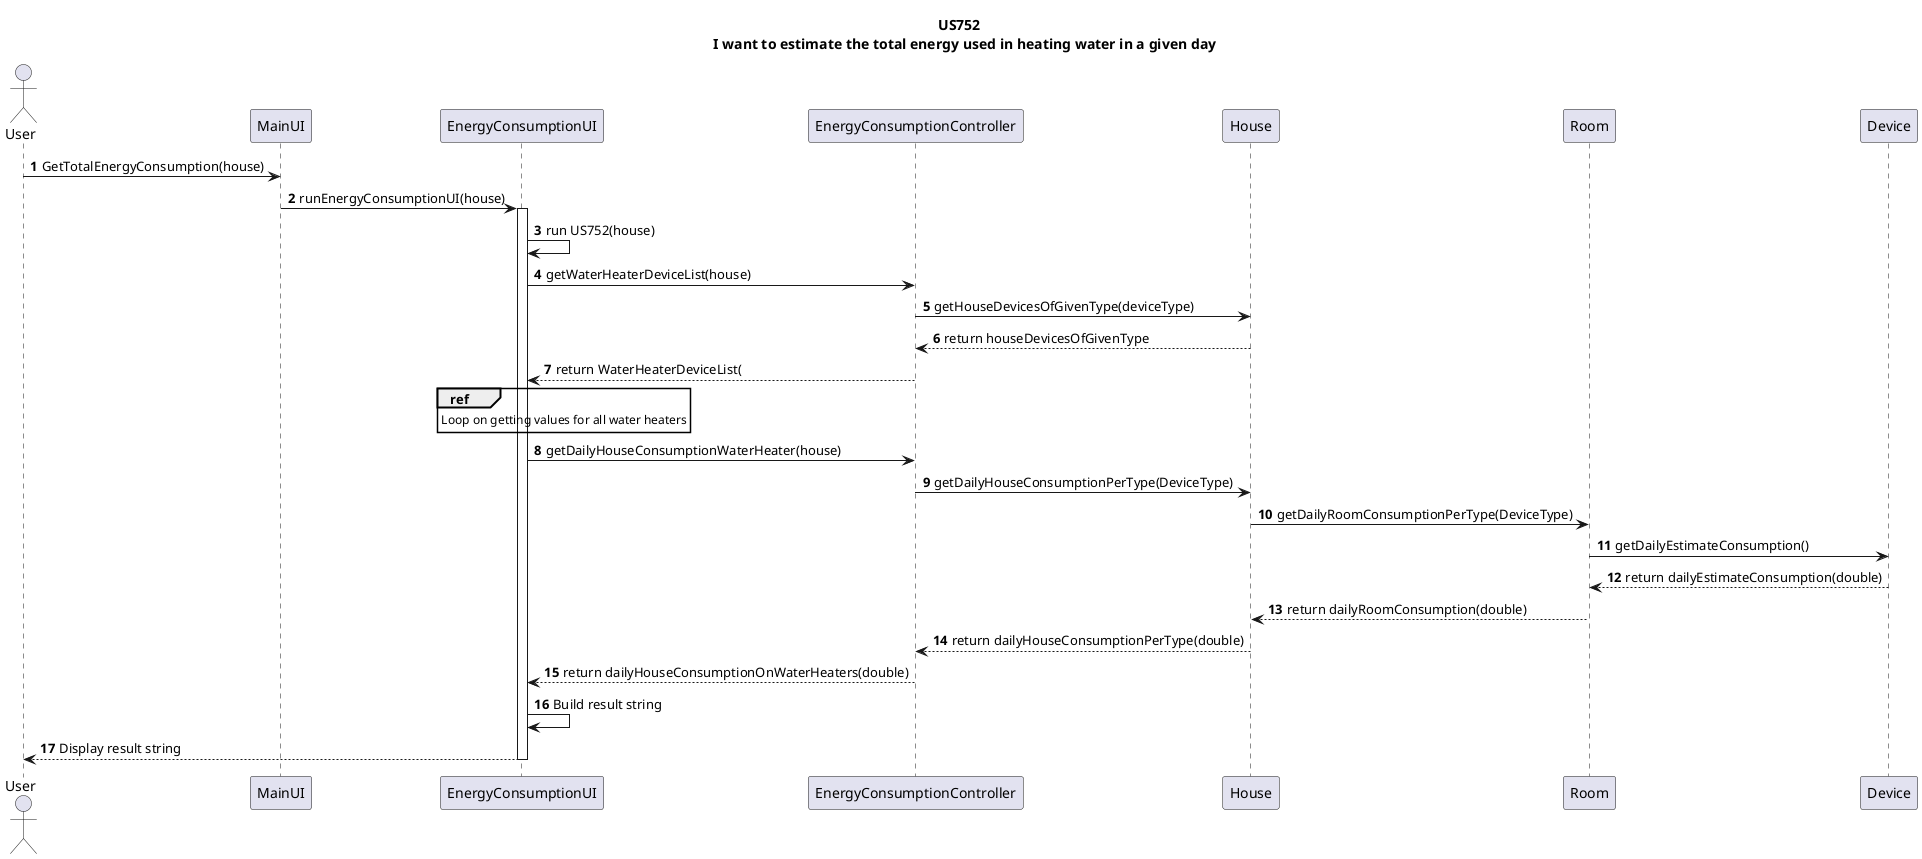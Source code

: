 @startuml

title US752 \n  I want to estimate the total energy used in heating water in a given day

autonumber


actor User

User -> MainUI: GetTotalEnergyConsumption(house)

MainUI -> EnergyConsumptionUI: runEnergyConsumptionUI(house)

activate EnergyConsumptionUI
EnergyConsumptionUI -> EnergyConsumptionUI: run US752(house)

EnergyConsumptionUI -> EnergyConsumptionController: getWaterHeaterDeviceList(house)
EnergyConsumptionController -> House: getHouseDevicesOfGivenType(deviceType)
House --> EnergyConsumptionController: return houseDevicesOfGivenType
EnergyConsumptionController --> EnergyConsumptionUI: return WaterHeaterDeviceList(

ref over EnergyConsumptionUI
Loop on getting values for all water heaters
end

EnergyConsumptionUI -> EnergyConsumptionController: getDailyHouseConsumptionWaterHeater(house)
EnergyConsumptionController -> House: getDailyHouseConsumptionPerType(DeviceType)
House -> Room: getDailyRoomConsumptionPerType(DeviceType)
Room -> Device: getDailyEstimateConsumption()
Device --> Room: return dailyEstimateConsumption(double)
Room --> House: return dailyRoomConsumption(double)
House --> EnergyConsumptionController: return dailyHouseConsumptionPerType(double)
EnergyConsumptionController --> EnergyConsumptionUI: return dailyHouseConsumptionOnWaterHeaters(double)
EnergyConsumptionUI -> EnergyConsumptionUI: Build result string
EnergyConsumptionUI --> User: Display result string
deactivate EnergyConsumptionUI

@enduml
